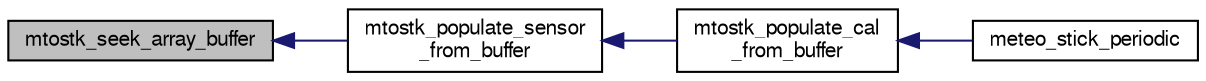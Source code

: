 digraph "mtostk_seek_array_buffer"
{
  edge [fontname="FreeSans",fontsize="10",labelfontname="FreeSans",labelfontsize="10"];
  node [fontname="FreeSans",fontsize="10",shape=record];
  rankdir="LR";
  Node1 [label="mtostk_seek_array_buffer",height=0.2,width=0.4,color="black", fillcolor="grey75", style="filled", fontcolor="black"];
  Node1 -> Node2 [dir="back",color="midnightblue",fontsize="10",style="solid",fontname="FreeSans"];
  Node2 [label="mtostk_populate_sensor\l_from_buffer",height=0.2,width=0.4,color="black", fillcolor="white", style="filled",URL="$meteo__stick__calib_8c.html#ae610f0011cfff14d22217e40e9f07f97"];
  Node2 -> Node3 [dir="back",color="midnightblue",fontsize="10",style="solid",fontname="FreeSans"];
  Node3 [label="mtostk_populate_cal\l_from_buffer",height=0.2,width=0.4,color="black", fillcolor="white", style="filled",URL="$meteo__stick__calib_8h.html#ac30f26907ec056e5ec96f9a1fa5c6222",tooltip="Initializes a Calibration_params structure from memory buffer. "];
  Node3 -> Node4 [dir="back",color="midnightblue",fontsize="10",style="solid",fontname="FreeSans"];
  Node4 [label="meteo_stick_periodic",height=0.2,width=0.4,color="black", fillcolor="white", style="filled",URL="$meteo__stick_8h.html#a44fbda9e381c4ee6cc86d1fb914c7d6b",tooltip="Periodic function. "];
}
